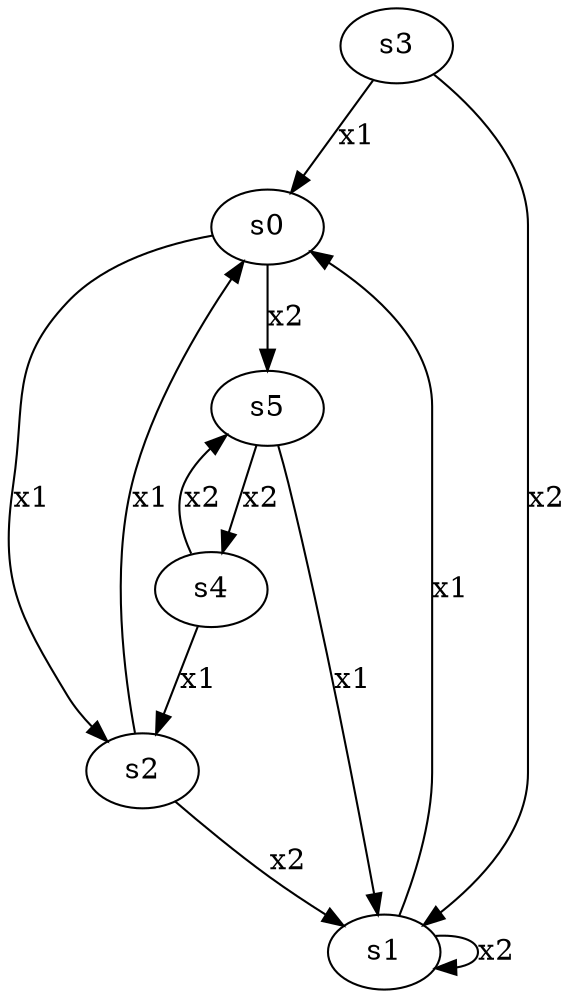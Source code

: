 digraph G {
	s0 -> s2 [label="x1"];
	s1 -> s0 [label="x1"];
	s2 -> s0 [label="x1"];
	s3 -> s0 [label="x1"];
	s4 -> s2 [label="x1"];
	s5 -> s1 [label="x1"];
	s0 -> s5 [label="x2"];
	s1 -> s1 [label="x2"];
	s2 -> s1 [label="x2"];
	s3 -> s1 [label="x2"];
	s4 -> s5 [label="x2"];
	s5 -> s4 [label="x2"];
}